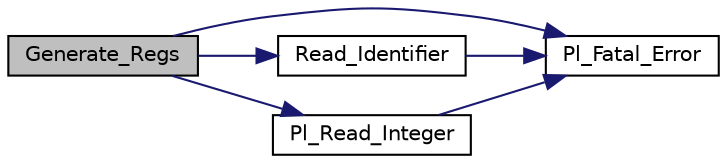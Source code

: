 digraph "Generate_Regs"
{
  edge [fontname="Helvetica",fontsize="10",labelfontname="Helvetica",labelfontsize="10"];
  node [fontname="Helvetica",fontsize="10",shape=record];
  rankdir="LR";
  Node1 [label="Generate_Regs",height=0.2,width=0.4,color="black", fillcolor="grey75", style="filled", fontcolor="black"];
  Node1 -> Node2 [color="midnightblue",fontsize="10",style="solid",fontname="Helvetica"];
  Node2 [label="Pl_Fatal_Error",height=0.2,width=0.4,color="black", fillcolor="white", style="filled",URL="$pl__config_8c.html#a190fea7904d7245d4fdc5e9404a07907"];
  Node1 -> Node3 [color="midnightblue",fontsize="10",style="solid",fontname="Helvetica"];
  Node3 [label="Read_Identifier",height=0.2,width=0.4,color="black", fillcolor="white", style="filled",URL="$pl__config_8c.html#a751412acdfa946c17f72a519b4280e46"];
  Node3 -> Node2 [color="midnightblue",fontsize="10",style="solid",fontname="Helvetica"];
  Node1 -> Node4 [color="midnightblue",fontsize="10",style="solid",fontname="Helvetica"];
  Node4 [label="Pl_Read_Integer",height=0.2,width=0.4,color="black", fillcolor="white", style="filled",URL="$pl__config_8c.html#a7dcf339bd262324d753ebb92fa233066"];
  Node4 -> Node2 [color="midnightblue",fontsize="10",style="solid",fontname="Helvetica"];
}

